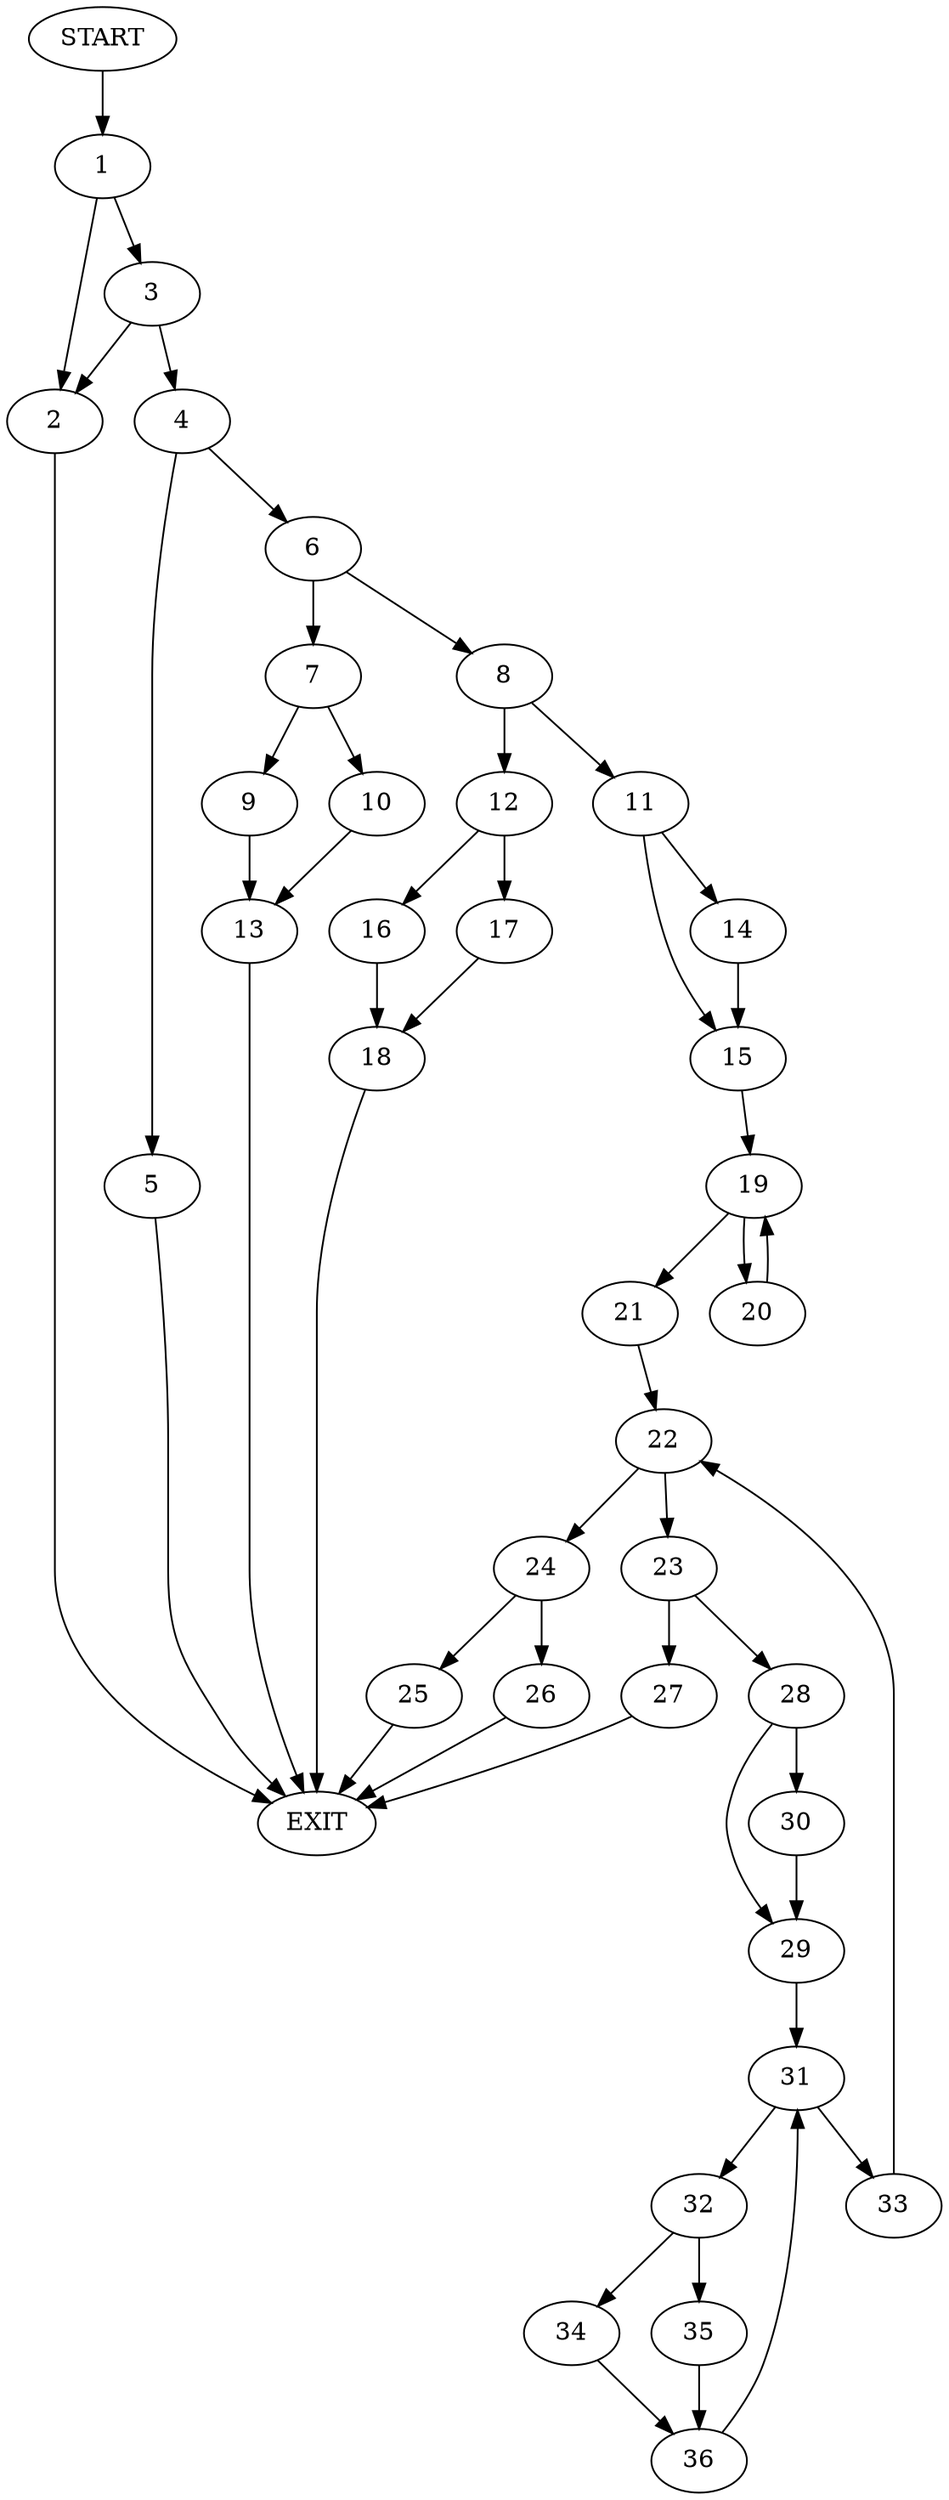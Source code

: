 digraph {
0 [label="START"]
37 [label="EXIT"]
0 -> 1
1 -> 2
1 -> 3
3 -> 2
3 -> 4
2 -> 37
4 -> 5
4 -> 6
5 -> 37
6 -> 7
6 -> 8
7 -> 9
7 -> 10
8 -> 11
8 -> 12
9 -> 13
10 -> 13
13 -> 37
11 -> 14
11 -> 15
12 -> 16
12 -> 17
17 -> 18
16 -> 18
18 -> 37
14 -> 15
15 -> 19
19 -> 20
19 -> 21
21 -> 22
20 -> 19
22 -> 23
22 -> 24
24 -> 25
24 -> 26
23 -> 27
23 -> 28
28 -> 29
28 -> 30
27 -> 37
29 -> 31
30 -> 29
31 -> 32
31 -> 33
33 -> 22
32 -> 34
32 -> 35
35 -> 36
34 -> 36
36 -> 31
26 -> 37
25 -> 37
}
